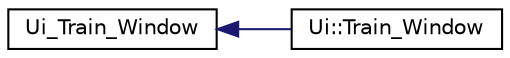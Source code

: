 digraph "Graphical Class Hierarchy"
{
  edge [fontname="Helvetica",fontsize="10",labelfontname="Helvetica",labelfontsize="10"];
  node [fontname="Helvetica",fontsize="10",shape=record];
  rankdir="LR";
  Node0 [label="Ui_Train_Window",height=0.2,width=0.4,color="black", fillcolor="white", style="filled",URL="$classUi__Train__Window.html"];
  Node0 -> Node1 [dir="back",color="midnightblue",fontsize="10",style="solid",fontname="Helvetica"];
  Node1 [label="Ui::Train_Window",height=0.2,width=0.4,color="black", fillcolor="white", style="filled",URL="$classUi_1_1Train__Window.html"];
}
